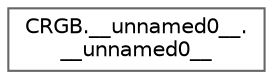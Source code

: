 digraph "Graphical Class Hierarchy"
{
 // INTERACTIVE_SVG=YES
 // LATEX_PDF_SIZE
  bgcolor="transparent";
  edge [fontname=Helvetica,fontsize=10,labelfontname=Helvetica,labelfontsize=10];
  node [fontname=Helvetica,fontsize=10,shape=box,height=0.2,width=0.4];
  rankdir="LR";
  Node0 [id="Node000000",label="CRGB.__unnamed0__.\l__unnamed0__",height=0.2,width=0.4,color="grey40", fillcolor="white", style="filled",URL="$db/dd1/crgb_8h.html#d8/d36/struct_c_r_g_b_8____unnamed0_____8____unnamed0____",tooltip=" "];
}
